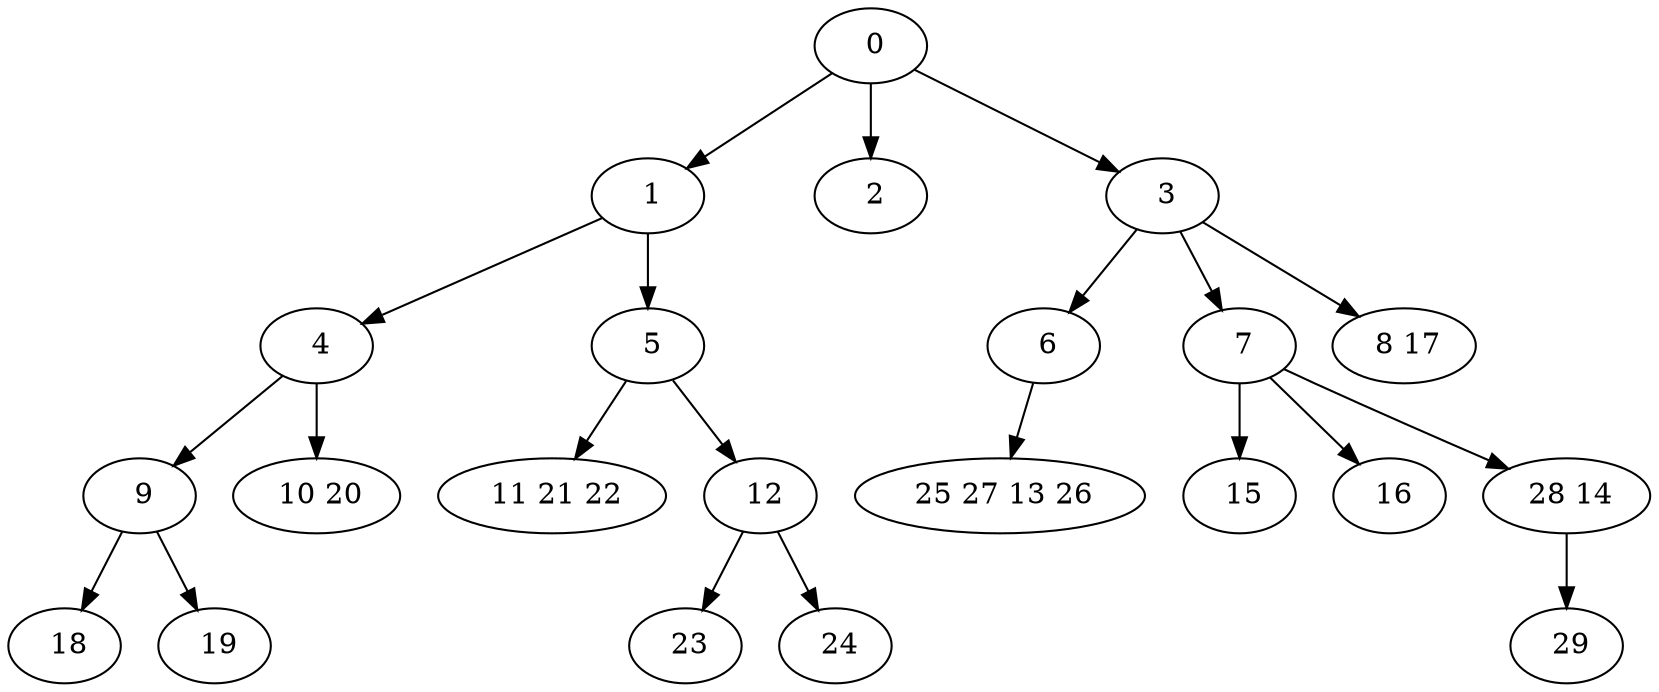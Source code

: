 digraph mytree {
" 0" -> " 1";
" 0" -> " 2";
" 0" -> " 3";
" 1" -> " 4";
" 1" -> " 5";
" 2";
" 3" -> " 6";
" 3" -> " 7";
" 3" -> " 8 17";
" 4" -> " 9";
" 4" -> " 10 20";
" 5" -> " 11 21 22";
" 5" -> " 12";
" 6" -> " 25 27 13 26";
" 7" -> " 15";
" 7" -> " 16";
" 7" -> " 28 14";
" 8 17";
" 9" -> " 18";
" 9" -> " 19";
" 10 20";
" 11 21 22";
" 12" -> " 23";
" 12" -> " 24";
" 25 27 13 26";
" 15";
" 16";
" 28 14" -> " 29";
" 18";
" 19";
" 23";
" 29";
" 24";
}
